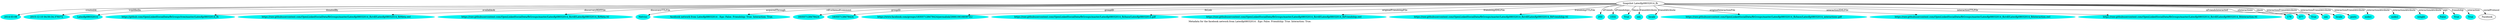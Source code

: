 digraph  {
	graph [label="Metadata for the facebook network from Latesfip08032014 . Ego: False. Friendship: True. Interaction: True."];
	node [label="\N"];
	0	 [color="#02F3F1",
		label="2014-03-08",
		style=filled];
	"Snapshot Latesfip08032014_fb" -> 0	 [label=createdAt];
	1	 [color="#02F3F1",
		label="2015-12-10 04:50:34.378372",
		style=filled];
	"Snapshot Latesfip08032014_fb" -> 1	 [label=triplifiedIn];
	2	 [color="#02F3F1",
		label=Latesfip08032014,
		style=filled];
	"Snapshot Latesfip08032014_fb" -> 2	 [label=donatedBy];
	3	 [color="#02F3F1",
		label="https://github.com/OpenLinkedSocialData/fbGroups/tree/master/Latesfip08032014_fb",
		style=filled];
	"Snapshot Latesfip08032014_fb" -> 3	 [label=availableAt];
	4	 [color="#02F3F1",
		label="https://raw.githubusercontent.com/OpenLinkedSocialData/fbGroups/master/Latesfip08032014_fb/rdf/Latesfip08032014_fbMeta.owl",
		style=filled];
	"Snapshot Latesfip08032014_fb" -> 4	 [label=discorveryRDFFile];
	5	 [color="#02F3F1",
		label="https://raw.githubusercontent.com/OpenLinkedSocialData/fbGroups/master/Latesfip08032014_fb/rdf/Latesfip08032014_fbMeta.ttl",
		style=filled];
	"Snapshot Latesfip08032014_fb" -> 5	 [label=discoveryTTLFile];
	6	 [color="#02F3F1",
		label=Netvizz,
		style=filled];
	"Snapshot Latesfip08032014_fb" -> 6	 [label=acquiredThrough];
	7	 [color="#02F3F1",
		label="facebook network from Latesfip08032014 . Ego: False. Friendship: True. Interaction: True.",
		style=filled];
	"Snapshot Latesfip08032014_fb" -> 7	 [label="rdf-schema#comment"];
	8	 [color="#02F3F1",
		label=183557128478424,
		style=filled];
	"Snapshot Latesfip08032014_fb" -> 8	 [label=groupID];
	9	 [color="#02F3F1",
		label=183557128478424,
		style=filled];
	"Snapshot Latesfip08032014_fb" -> 9	 [label=groupID];
	10	 [color="#02F3F1",
		label="https://www.facebook.com/groups/183557128478424/permalink/266610616839741/",
		style=filled];
	"Snapshot Latesfip08032014_fb" -> 10	 [label=fbLink];
	11	 [color="#02F3F1",
		label="https://raw.githubusercontent.com/OpenLinkedSocialData/fbGroups/master/Latesfip08032014_fb/base/Latesfip08032014.gdf",
		style=filled];
	"Snapshot Latesfip08032014_fb" -> 11	 [label=originalFriendshipFile];
	12	 [color="#02F3F1",
		label="https://raw.githubusercontent.com/OpenLinkedSocialData/fbGroups/master/Latesfip08032014_fb/rdf/Latesfip08032014_fbFriendship.owl",
		style=filled];
	"Snapshot Latesfip08032014_fb" -> 12	 [label=friendshipXMLFile];
	13	 [color="#02F3F1",
		label="https://raw.githubusercontent.com/OpenLinkedSocialData/fbGroups/master/Latesfip08032014_fb/rdf/Latesfip08032014_fbFriendship.ttl",
		style=filled];
	"Snapshot Latesfip08032014_fb" -> 13	 [label=friendshipTTLFile];
	14	 [color="#02F3F1",
		label=253,
		style=filled];
	"Snapshot Latesfip08032014_fb" -> 14	 [label=nFriends];
	15	 [color="#02F3F1",
		label=1532,
		style=filled];
	"Snapshot Latesfip08032014_fb" -> 15	 [label=nFriendships];
	16	 [color="#02F3F1",
		label=True,
		style=filled];
	"Snapshot Latesfip08032014_fb" -> 16	 [label=fAnon];
	17	 [color="#02F3F1",
		label=sex,
		style=filled];
	"Snapshot Latesfip08032014_fb" -> 17	 [label=friendAttribute];
	18	 [color="#02F3F1",
		label=locale,
		style=filled];
	"Snapshot Latesfip08032014_fb" -> 18	 [label=friendAttribute];
	19	 [color="#02F3F1",
		label="https://raw.githubusercontent.com/OpenLinkedSocialData/fbGroups/master/Latesfip08032014_fb/base/Latesfip08032014_interactions.gdf",
		style=filled];
	"Snapshot Latesfip08032014_fb" -> 19	 [label=originalInteractionFile];
	20	 [color="#02F3F1",
		label="https://raw.githubusercontent.com/OpenLinkedSocialData/fbGroups/master/Latesfip08032014_fb/rdf/Latesfip08032014_fbInteraction.owl",
		style=filled];
	"Snapshot Latesfip08032014_fb" -> 20	 [label=interactionXMLFile];
	21	 [color="#02F3F1",
		label="https://raw.githubusercontent.com/OpenLinkedSocialData/fbGroups/master/Latesfip08032014_fb/rdf/Latesfip08032014_fbInteraction.ttl",
		style=filled];
	"Snapshot Latesfip08032014_fb" -> 21	 [label=interactionTTLFile];
	22	 [color="#02F3F1",
		label=179,
		style=filled];
	"Snapshot Latesfip08032014_fb" -> 22	 [label=nFriendsInteracted];
	23	 [color="#02F3F1",
		label=477,
		style=filled];
	"Snapshot Latesfip08032014_fb" -> 23	 [label=nInteractions];
	24	 [color="#02F3F1",
		label=True,
		style=filled];
	"Snapshot Latesfip08032014_fb" -> 24	 [label=iAnon];
	25	 [color="#02F3F1",
		label=sex,
		style=filled];
	"Snapshot Latesfip08032014_fb" -> 25	 [label=interactionFriendAttribute];
	26	 [color="#02F3F1",
		label=locale,
		style=filled];
	"Snapshot Latesfip08032014_fb" -> 26	 [label=interactionFriendAttribute];
	27	 [color="#02F3F1",
		label=posts,
		style=filled];
	"Snapshot Latesfip08032014_fb" -> 27	 [label=interactionFriendAttribute];
	28	 [color="#02F3F1",
		label=node1,
		style=filled];
	"Snapshot Latesfip08032014_fb" -> 28	 [label=interactionAttribute];
	29	 [color="#02F3F1",
		label=node2,
		style=filled];
	"Snapshot Latesfip08032014_fb" -> 29	 [label=interactionAttribute];
	30	 [color="#02F3F1",
		label=weight,
		style=filled];
	"Snapshot Latesfip08032014_fb" -> 30	 [label=interactionAttribute];
	31	 [color="#02F3F1",
		label=False,
		style=filled];
	"Snapshot Latesfip08032014_fb" -> 31	 [label=ego];
	32	 [color="#02F3F1",
		label=True,
		style=filled];
	"Snapshot Latesfip08032014_fb" -> 32	 [label=friendship];
	33	 [color="#02F3F1",
		label=True,
		style=filled];
	"Snapshot Latesfip08032014_fb" -> 33	 [label=interaction];
	"Snapshot Latesfip08032014_fb" -> Facebook	 [label=socialProtocol];
}

